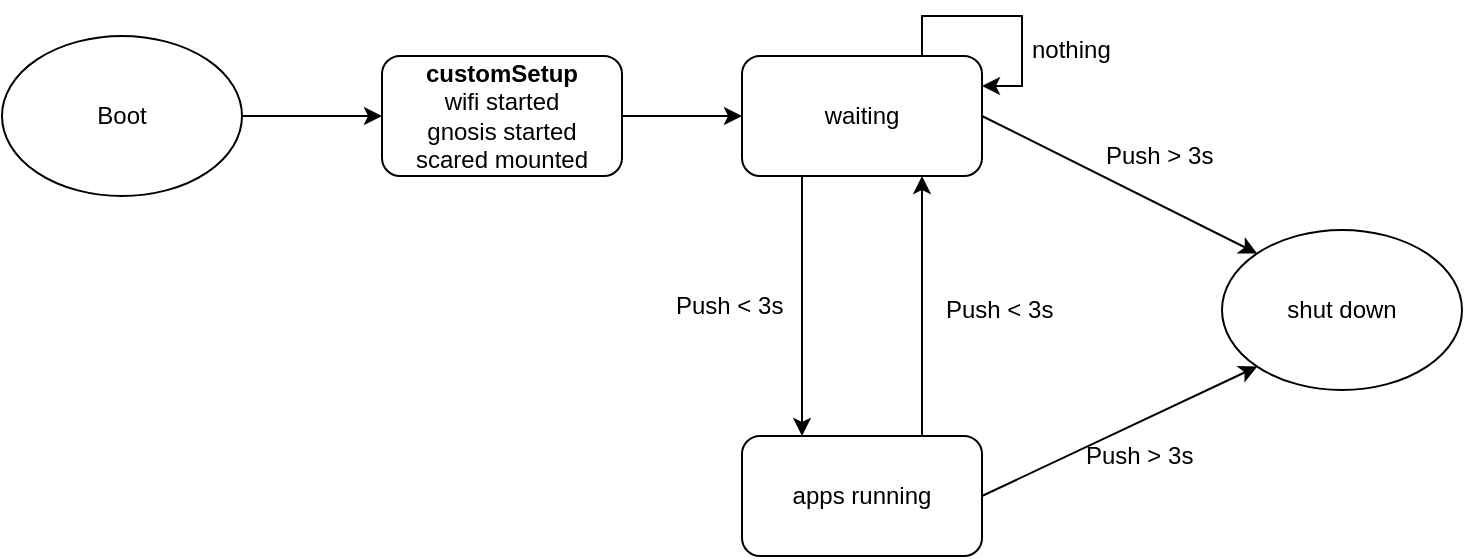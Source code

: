 <mxfile version="12.0.2" type="github" pages="1"><diagram id="MBHtrReF_1w6Ug-a2efp" name="Page-1"><mxGraphModel dx="881" dy="543" grid="1" gridSize="10" guides="1" tooltips="1" connect="1" arrows="1" fold="1" page="1" pageScale="1" pageWidth="850" pageHeight="1100" math="0" shadow="0"><root><mxCell id="0"/><mxCell id="1" parent="0"/><mxCell id="rbamxWbfKekc_KTsFJ3x-18" style="edgeStyle=none;rounded=0;orthogonalLoop=1;jettySize=auto;html=1;exitX=1;exitY=0.5;exitDx=0;exitDy=0;entryX=0;entryY=0.5;entryDx=0;entryDy=0;" edge="1" parent="1" source="rbamxWbfKekc_KTsFJ3x-1" target="rbamxWbfKekc_KTsFJ3x-2"><mxGeometry relative="1" as="geometry"/></mxCell><mxCell id="rbamxWbfKekc_KTsFJ3x-1" value="Boot" style="ellipse;whiteSpace=wrap;html=1;" vertex="1" parent="1"><mxGeometry x="90" y="70" width="120" height="80" as="geometry"/></mxCell><mxCell id="rbamxWbfKekc_KTsFJ3x-17" style="edgeStyle=none;rounded=0;orthogonalLoop=1;jettySize=auto;html=1;exitX=1;exitY=0.5;exitDx=0;exitDy=0;entryX=0;entryY=0.5;entryDx=0;entryDy=0;" edge="1" parent="1" source="rbamxWbfKekc_KTsFJ3x-2" target="rbamxWbfKekc_KTsFJ3x-3"><mxGeometry relative="1" as="geometry"/></mxCell><mxCell id="rbamxWbfKekc_KTsFJ3x-2" value="&lt;b&gt;customSetup&lt;/b&gt;&lt;br&gt;wifi started&lt;br&gt;gnosis started&lt;br&gt;scared mounted" style="rounded=1;whiteSpace=wrap;html=1;" vertex="1" parent="1"><mxGeometry x="280" y="80" width="120" height="60" as="geometry"/></mxCell><mxCell id="rbamxWbfKekc_KTsFJ3x-7" style="edgeStyle=orthogonalEdgeStyle;rounded=0;orthogonalLoop=1;jettySize=auto;html=1;exitX=0.25;exitY=1;exitDx=0;exitDy=0;entryX=0.25;entryY=0;entryDx=0;entryDy=0;" edge="1" parent="1" source="rbamxWbfKekc_KTsFJ3x-3" target="rbamxWbfKekc_KTsFJ3x-4"><mxGeometry relative="1" as="geometry"/></mxCell><mxCell id="rbamxWbfKekc_KTsFJ3x-12" style="rounded=0;orthogonalLoop=1;jettySize=auto;html=1;exitX=1;exitY=0.5;exitDx=0;exitDy=0;entryX=0;entryY=0;entryDx=0;entryDy=0;" edge="1" parent="1" source="rbamxWbfKekc_KTsFJ3x-3" target="rbamxWbfKekc_KTsFJ3x-11"><mxGeometry relative="1" as="geometry"/></mxCell><mxCell id="rbamxWbfKekc_KTsFJ3x-3" value="waiting" style="rounded=1;whiteSpace=wrap;html=1;" vertex="1" parent="1"><mxGeometry x="460" y="80" width="120" height="60" as="geometry"/></mxCell><mxCell id="rbamxWbfKekc_KTsFJ3x-8" style="edgeStyle=orthogonalEdgeStyle;rounded=0;orthogonalLoop=1;jettySize=auto;html=1;exitX=0.75;exitY=0;exitDx=0;exitDy=0;entryX=0.75;entryY=1;entryDx=0;entryDy=0;" edge="1" parent="1" source="rbamxWbfKekc_KTsFJ3x-4" target="rbamxWbfKekc_KTsFJ3x-3"><mxGeometry relative="1" as="geometry"/></mxCell><mxCell id="rbamxWbfKekc_KTsFJ3x-13" style="edgeStyle=none;rounded=0;orthogonalLoop=1;jettySize=auto;html=1;exitX=1;exitY=0.5;exitDx=0;exitDy=0;entryX=0;entryY=1;entryDx=0;entryDy=0;" edge="1" parent="1" source="rbamxWbfKekc_KTsFJ3x-4" target="rbamxWbfKekc_KTsFJ3x-11"><mxGeometry relative="1" as="geometry"/></mxCell><mxCell id="rbamxWbfKekc_KTsFJ3x-4" value="apps running" style="rounded=1;whiteSpace=wrap;html=1;" vertex="1" parent="1"><mxGeometry x="460" y="270" width="120" height="60" as="geometry"/></mxCell><mxCell id="rbamxWbfKekc_KTsFJ3x-6" style="edgeStyle=orthogonalEdgeStyle;rounded=0;orthogonalLoop=1;jettySize=auto;html=1;exitX=0.75;exitY=0;exitDx=0;exitDy=0;entryX=1;entryY=0.25;entryDx=0;entryDy=0;" edge="1" parent="1" source="rbamxWbfKekc_KTsFJ3x-3" target="rbamxWbfKekc_KTsFJ3x-3"><mxGeometry relative="1" as="geometry"><Array as="points"><mxPoint x="550" y="60"/><mxPoint x="600" y="60"/><mxPoint x="600" y="95"/></Array></mxGeometry></mxCell><mxCell id="rbamxWbfKekc_KTsFJ3x-10" value="Push &amp;lt; 3s" style="text;html=1;resizable=0;points=[];autosize=1;align=left;verticalAlign=top;spacingTop=-4;" vertex="1" parent="1"><mxGeometry x="560" y="197" width="70" height="20" as="geometry"/></mxCell><mxCell id="rbamxWbfKekc_KTsFJ3x-11" value="shut down" style="ellipse;whiteSpace=wrap;html=1;" vertex="1" parent="1"><mxGeometry x="700" y="167" width="120" height="80" as="geometry"/></mxCell><mxCell id="rbamxWbfKekc_KTsFJ3x-14" value="Push &amp;gt; 3s" style="text;html=1;resizable=0;points=[];autosize=1;align=left;verticalAlign=top;spacingTop=-4;" vertex="1" parent="1"><mxGeometry x="630" y="270" width="70" height="20" as="geometry"/></mxCell><mxCell id="rbamxWbfKekc_KTsFJ3x-15" value="Push &amp;gt; 3s" style="text;html=1;resizable=0;points=[];autosize=1;align=left;verticalAlign=top;spacingTop=-4;" vertex="1" parent="1"><mxGeometry x="640" y="120" width="70" height="20" as="geometry"/></mxCell><mxCell id="rbamxWbfKekc_KTsFJ3x-16" value="Push &amp;lt; 3s" style="text;html=1;resizable=0;points=[];autosize=1;align=left;verticalAlign=top;spacingTop=-4;" vertex="1" parent="1"><mxGeometry x="425" y="195" width="70" height="20" as="geometry"/></mxCell><mxCell id="rbamxWbfKekc_KTsFJ3x-19" value="nothing" style="text;html=1;resizable=0;points=[];autosize=1;align=left;verticalAlign=top;spacingTop=-4;" vertex="1" parent="1"><mxGeometry x="603" y="67" width="50" height="20" as="geometry"/></mxCell></root></mxGraphModel></diagram></mxfile>